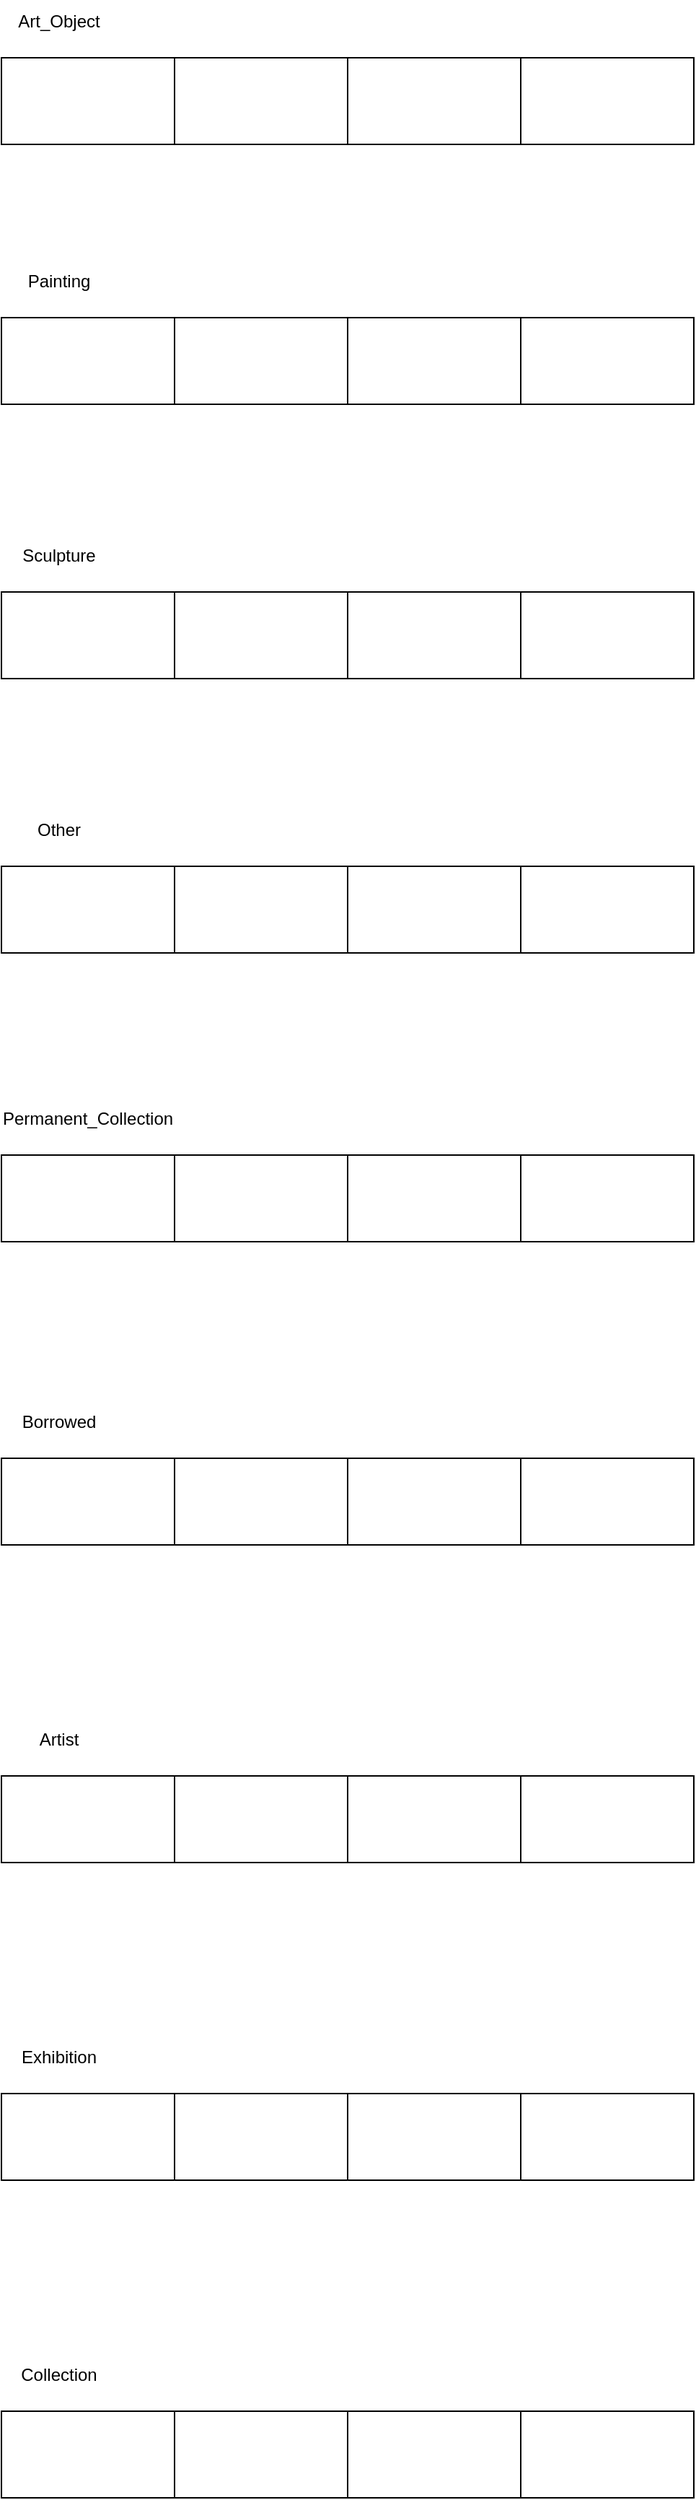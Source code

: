 <mxfile version="22.1.5" type="github">
  <diagram id="R2lEEEUBdFMjLlhIrx00" name="Page-1">
    <mxGraphModel dx="996" dy="1186" grid="1" gridSize="10" guides="1" tooltips="1" connect="1" arrows="1" fold="1" page="1" pageScale="1" pageWidth="850" pageHeight="1100" math="0" shadow="0" extFonts="Permanent Marker^https://fonts.googleapis.com/css?family=Permanent+Marker">
      <root>
        <mxCell id="0" />
        <mxCell id="1" parent="0" />
        <mxCell id="n45g9Vmdq9arjrL9hO6H-1" value="Art_Object" style="text;html=1;strokeColor=none;fillColor=none;align=center;verticalAlign=middle;whiteSpace=wrap;rounded=0;" vertex="1" parent="1">
          <mxGeometry x="50" y="50" width="60" height="30" as="geometry" />
        </mxCell>
        <mxCell id="n45g9Vmdq9arjrL9hO6H-2" value="" style="rounded=0;whiteSpace=wrap;html=1;" vertex="1" parent="1">
          <mxGeometry x="40" y="90" width="120" height="60" as="geometry" />
        </mxCell>
        <mxCell id="n45g9Vmdq9arjrL9hO6H-3" value="" style="rounded=0;whiteSpace=wrap;html=1;" vertex="1" parent="1">
          <mxGeometry x="160" y="90" width="120" height="60" as="geometry" />
        </mxCell>
        <mxCell id="n45g9Vmdq9arjrL9hO6H-4" value="" style="rounded=0;whiteSpace=wrap;html=1;" vertex="1" parent="1">
          <mxGeometry x="280" y="90" width="120" height="60" as="geometry" />
        </mxCell>
        <mxCell id="n45g9Vmdq9arjrL9hO6H-5" value="" style="rounded=0;whiteSpace=wrap;html=1;" vertex="1" parent="1">
          <mxGeometry x="400" y="90" width="120" height="60" as="geometry" />
        </mxCell>
        <mxCell id="n45g9Vmdq9arjrL9hO6H-16" value="Painting" style="text;html=1;strokeColor=none;fillColor=none;align=center;verticalAlign=middle;whiteSpace=wrap;rounded=0;" vertex="1" parent="1">
          <mxGeometry x="50" y="230" width="60" height="30" as="geometry" />
        </mxCell>
        <mxCell id="n45g9Vmdq9arjrL9hO6H-17" value="" style="rounded=0;whiteSpace=wrap;html=1;" vertex="1" parent="1">
          <mxGeometry x="40" y="270" width="120" height="60" as="geometry" />
        </mxCell>
        <mxCell id="n45g9Vmdq9arjrL9hO6H-18" value="" style="rounded=0;whiteSpace=wrap;html=1;" vertex="1" parent="1">
          <mxGeometry x="160" y="270" width="120" height="60" as="geometry" />
        </mxCell>
        <mxCell id="n45g9Vmdq9arjrL9hO6H-19" value="" style="rounded=0;whiteSpace=wrap;html=1;" vertex="1" parent="1">
          <mxGeometry x="280" y="270" width="120" height="60" as="geometry" />
        </mxCell>
        <mxCell id="n45g9Vmdq9arjrL9hO6H-20" value="" style="rounded=0;whiteSpace=wrap;html=1;" vertex="1" parent="1">
          <mxGeometry x="400" y="270" width="120" height="60" as="geometry" />
        </mxCell>
        <mxCell id="n45g9Vmdq9arjrL9hO6H-21" value="Sculpture" style="text;html=1;strokeColor=none;fillColor=none;align=center;verticalAlign=middle;whiteSpace=wrap;rounded=0;" vertex="1" parent="1">
          <mxGeometry x="50" y="420" width="60" height="30" as="geometry" />
        </mxCell>
        <mxCell id="n45g9Vmdq9arjrL9hO6H-22" value="" style="rounded=0;whiteSpace=wrap;html=1;" vertex="1" parent="1">
          <mxGeometry x="40" y="460" width="120" height="60" as="geometry" />
        </mxCell>
        <mxCell id="n45g9Vmdq9arjrL9hO6H-23" value="" style="rounded=0;whiteSpace=wrap;html=1;" vertex="1" parent="1">
          <mxGeometry x="160" y="460" width="120" height="60" as="geometry" />
        </mxCell>
        <mxCell id="n45g9Vmdq9arjrL9hO6H-24" value="" style="rounded=0;whiteSpace=wrap;html=1;" vertex="1" parent="1">
          <mxGeometry x="280" y="460" width="120" height="60" as="geometry" />
        </mxCell>
        <mxCell id="n45g9Vmdq9arjrL9hO6H-25" value="" style="rounded=0;whiteSpace=wrap;html=1;" vertex="1" parent="1">
          <mxGeometry x="400" y="460" width="120" height="60" as="geometry" />
        </mxCell>
        <mxCell id="n45g9Vmdq9arjrL9hO6H-26" value="Other" style="text;html=1;strokeColor=none;fillColor=none;align=center;verticalAlign=middle;whiteSpace=wrap;rounded=0;" vertex="1" parent="1">
          <mxGeometry x="50" y="610" width="60" height="30" as="geometry" />
        </mxCell>
        <mxCell id="n45g9Vmdq9arjrL9hO6H-27" value="" style="rounded=0;whiteSpace=wrap;html=1;" vertex="1" parent="1">
          <mxGeometry x="40" y="650" width="120" height="60" as="geometry" />
        </mxCell>
        <mxCell id="n45g9Vmdq9arjrL9hO6H-28" value="" style="rounded=0;whiteSpace=wrap;html=1;" vertex="1" parent="1">
          <mxGeometry x="160" y="650" width="120" height="60" as="geometry" />
        </mxCell>
        <mxCell id="n45g9Vmdq9arjrL9hO6H-29" value="" style="rounded=0;whiteSpace=wrap;html=1;" vertex="1" parent="1">
          <mxGeometry x="280" y="650" width="120" height="60" as="geometry" />
        </mxCell>
        <mxCell id="n45g9Vmdq9arjrL9hO6H-30" value="" style="rounded=0;whiteSpace=wrap;html=1;" vertex="1" parent="1">
          <mxGeometry x="400" y="650" width="120" height="60" as="geometry" />
        </mxCell>
        <mxCell id="n45g9Vmdq9arjrL9hO6H-31" value="Permanent_Collection" style="text;html=1;strokeColor=none;fillColor=none;align=center;verticalAlign=middle;whiteSpace=wrap;rounded=0;" vertex="1" parent="1">
          <mxGeometry x="70" y="810" width="60" height="30" as="geometry" />
        </mxCell>
        <mxCell id="n45g9Vmdq9arjrL9hO6H-32" value="" style="rounded=0;whiteSpace=wrap;html=1;" vertex="1" parent="1">
          <mxGeometry x="40" y="850" width="120" height="60" as="geometry" />
        </mxCell>
        <mxCell id="n45g9Vmdq9arjrL9hO6H-33" value="" style="rounded=0;whiteSpace=wrap;html=1;" vertex="1" parent="1">
          <mxGeometry x="160" y="850" width="120" height="60" as="geometry" />
        </mxCell>
        <mxCell id="n45g9Vmdq9arjrL9hO6H-34" value="" style="rounded=0;whiteSpace=wrap;html=1;" vertex="1" parent="1">
          <mxGeometry x="280" y="850" width="120" height="60" as="geometry" />
        </mxCell>
        <mxCell id="n45g9Vmdq9arjrL9hO6H-35" value="" style="rounded=0;whiteSpace=wrap;html=1;" vertex="1" parent="1">
          <mxGeometry x="400" y="850" width="120" height="60" as="geometry" />
        </mxCell>
        <mxCell id="n45g9Vmdq9arjrL9hO6H-36" value="Borrowed" style="text;html=1;strokeColor=none;fillColor=none;align=center;verticalAlign=middle;whiteSpace=wrap;rounded=0;" vertex="1" parent="1">
          <mxGeometry x="50" y="1020" width="60" height="30" as="geometry" />
        </mxCell>
        <mxCell id="n45g9Vmdq9arjrL9hO6H-37" value="" style="rounded=0;whiteSpace=wrap;html=1;" vertex="1" parent="1">
          <mxGeometry x="40" y="1060" width="120" height="60" as="geometry" />
        </mxCell>
        <mxCell id="n45g9Vmdq9arjrL9hO6H-38" value="" style="rounded=0;whiteSpace=wrap;html=1;" vertex="1" parent="1">
          <mxGeometry x="160" y="1060" width="120" height="60" as="geometry" />
        </mxCell>
        <mxCell id="n45g9Vmdq9arjrL9hO6H-39" value="" style="rounded=0;whiteSpace=wrap;html=1;" vertex="1" parent="1">
          <mxGeometry x="280" y="1060" width="120" height="60" as="geometry" />
        </mxCell>
        <mxCell id="n45g9Vmdq9arjrL9hO6H-40" value="" style="rounded=0;whiteSpace=wrap;html=1;" vertex="1" parent="1">
          <mxGeometry x="400" y="1060" width="120" height="60" as="geometry" />
        </mxCell>
        <mxCell id="n45g9Vmdq9arjrL9hO6H-41" value="Artist" style="text;html=1;strokeColor=none;fillColor=none;align=center;verticalAlign=middle;whiteSpace=wrap;rounded=0;" vertex="1" parent="1">
          <mxGeometry x="50" y="1240" width="60" height="30" as="geometry" />
        </mxCell>
        <mxCell id="n45g9Vmdq9arjrL9hO6H-42" value="" style="rounded=0;whiteSpace=wrap;html=1;" vertex="1" parent="1">
          <mxGeometry x="40" y="1280" width="120" height="60" as="geometry" />
        </mxCell>
        <mxCell id="n45g9Vmdq9arjrL9hO6H-43" value="" style="rounded=0;whiteSpace=wrap;html=1;" vertex="1" parent="1">
          <mxGeometry x="160" y="1280" width="120" height="60" as="geometry" />
        </mxCell>
        <mxCell id="n45g9Vmdq9arjrL9hO6H-44" value="" style="rounded=0;whiteSpace=wrap;html=1;" vertex="1" parent="1">
          <mxGeometry x="280" y="1280" width="120" height="60" as="geometry" />
        </mxCell>
        <mxCell id="n45g9Vmdq9arjrL9hO6H-45" value="" style="rounded=0;whiteSpace=wrap;html=1;" vertex="1" parent="1">
          <mxGeometry x="400" y="1280" width="120" height="60" as="geometry" />
        </mxCell>
        <mxCell id="n45g9Vmdq9arjrL9hO6H-46" value="Exhibition" style="text;html=1;strokeColor=none;fillColor=none;align=center;verticalAlign=middle;whiteSpace=wrap;rounded=0;" vertex="1" parent="1">
          <mxGeometry x="50" y="1460" width="60" height="30" as="geometry" />
        </mxCell>
        <mxCell id="n45g9Vmdq9arjrL9hO6H-47" value="" style="rounded=0;whiteSpace=wrap;html=1;" vertex="1" parent="1">
          <mxGeometry x="40" y="1500" width="120" height="60" as="geometry" />
        </mxCell>
        <mxCell id="n45g9Vmdq9arjrL9hO6H-48" value="" style="rounded=0;whiteSpace=wrap;html=1;" vertex="1" parent="1">
          <mxGeometry x="160" y="1500" width="120" height="60" as="geometry" />
        </mxCell>
        <mxCell id="n45g9Vmdq9arjrL9hO6H-49" value="" style="rounded=0;whiteSpace=wrap;html=1;" vertex="1" parent="1">
          <mxGeometry x="280" y="1500" width="120" height="60" as="geometry" />
        </mxCell>
        <mxCell id="n45g9Vmdq9arjrL9hO6H-50" value="" style="rounded=0;whiteSpace=wrap;html=1;" vertex="1" parent="1">
          <mxGeometry x="400" y="1500" width="120" height="60" as="geometry" />
        </mxCell>
        <mxCell id="n45g9Vmdq9arjrL9hO6H-51" value="Collection" style="text;html=1;strokeColor=none;fillColor=none;align=center;verticalAlign=middle;whiteSpace=wrap;rounded=0;" vertex="1" parent="1">
          <mxGeometry x="50" y="1680" width="60" height="30" as="geometry" />
        </mxCell>
        <mxCell id="n45g9Vmdq9arjrL9hO6H-52" value="" style="rounded=0;whiteSpace=wrap;html=1;" vertex="1" parent="1">
          <mxGeometry x="40" y="1720" width="120" height="60" as="geometry" />
        </mxCell>
        <mxCell id="n45g9Vmdq9arjrL9hO6H-53" value="" style="rounded=0;whiteSpace=wrap;html=1;" vertex="1" parent="1">
          <mxGeometry x="160" y="1720" width="120" height="60" as="geometry" />
        </mxCell>
        <mxCell id="n45g9Vmdq9arjrL9hO6H-54" value="" style="rounded=0;whiteSpace=wrap;html=1;" vertex="1" parent="1">
          <mxGeometry x="280" y="1720" width="120" height="60" as="geometry" />
        </mxCell>
        <mxCell id="n45g9Vmdq9arjrL9hO6H-55" value="" style="rounded=0;whiteSpace=wrap;html=1;" vertex="1" parent="1">
          <mxGeometry x="400" y="1720" width="120" height="60" as="geometry" />
        </mxCell>
      </root>
    </mxGraphModel>
  </diagram>
</mxfile>
